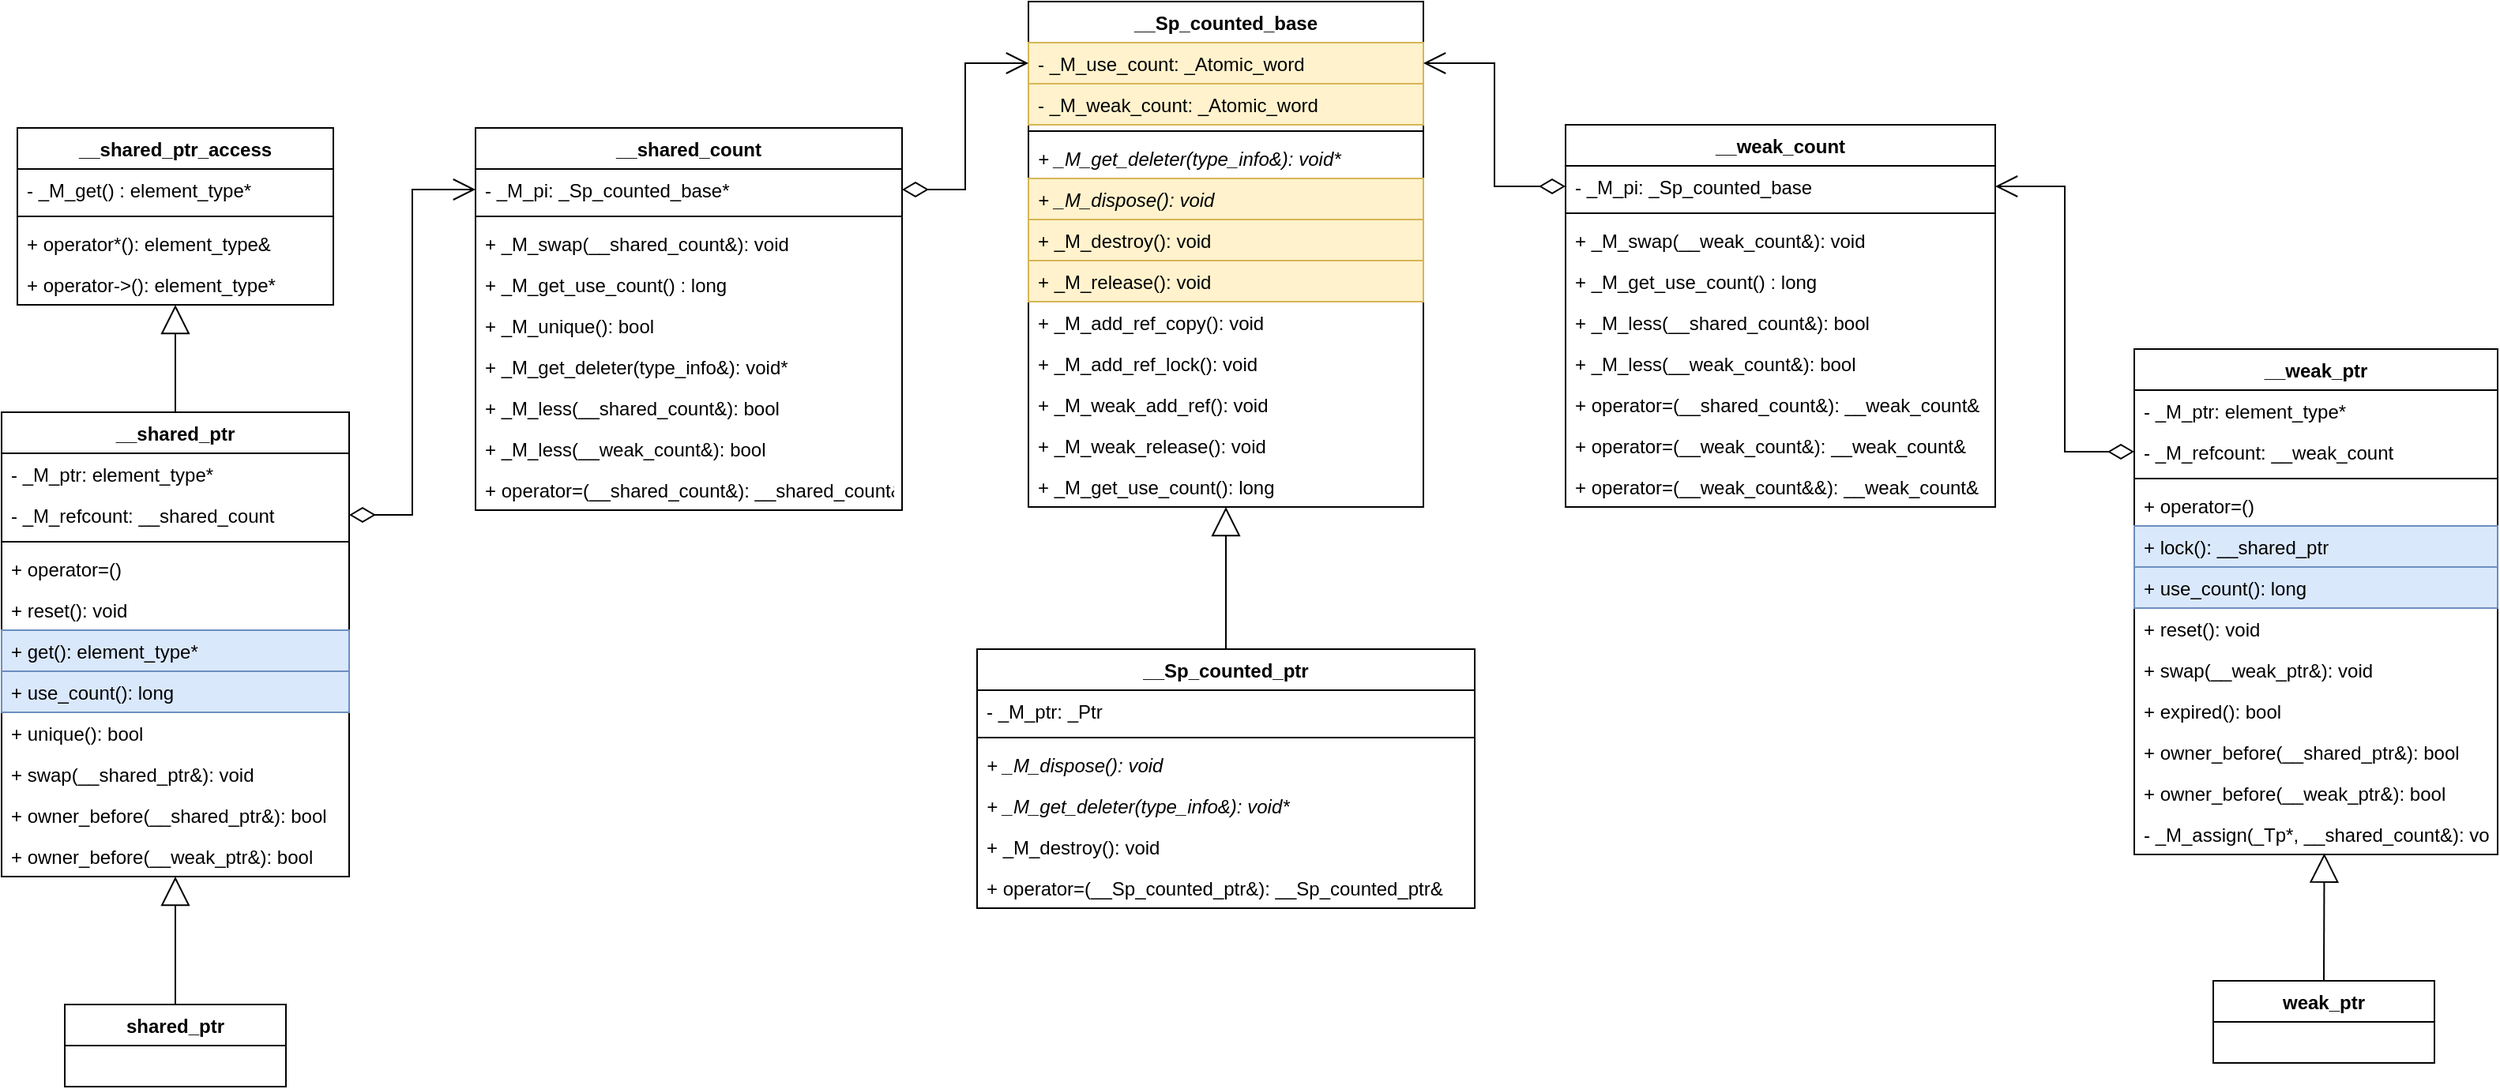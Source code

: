 <mxfile version="17.4.6" type="github">
  <diagram id="pStGfHeFSflCPkoYoJwv" name="第 1 页">
    <mxGraphModel dx="1783" dy="861" grid="1" gridSize="10" guides="1" tooltips="1" connect="1" arrows="1" fold="1" page="1" pageScale="1" pageWidth="2336" pageHeight="1654" math="0" shadow="0">
      <root>
        <mxCell id="0" />
        <mxCell id="1" parent="0" />
        <mxCell id="S2Abmo9_S_xprCspmIsj-2" value="shared_ptr" style="swimlane;fontStyle=1;childLayout=stackLayout;horizontal=1;startSize=26;fillColor=none;horizontalStack=0;resizeParent=1;resizeParentMax=0;resizeLast=0;collapsible=1;marginBottom=0;" parent="1" vertex="1">
          <mxGeometry x="160" y="775" width="140" height="52" as="geometry" />
        </mxCell>
        <mxCell id="S2Abmo9_S_xprCspmIsj-6" value="__shared_ptr" style="swimlane;fontStyle=1;align=center;verticalAlign=top;childLayout=stackLayout;horizontal=1;startSize=26;horizontalStack=0;resizeParent=1;resizeParentMax=0;resizeLast=0;collapsible=1;marginBottom=0;" parent="1" vertex="1">
          <mxGeometry x="120" y="400" width="220" height="294" as="geometry" />
        </mxCell>
        <mxCell id="S2Abmo9_S_xprCspmIsj-7" value="- _M_ptr: element_type*" style="text;strokeColor=none;fillColor=none;align=left;verticalAlign=top;spacingLeft=4;spacingRight=4;overflow=hidden;rotatable=0;points=[[0,0.5],[1,0.5]];portConstraint=eastwest;" parent="S2Abmo9_S_xprCspmIsj-6" vertex="1">
          <mxGeometry y="26" width="220" height="26" as="geometry" />
        </mxCell>
        <mxCell id="S2Abmo9_S_xprCspmIsj-14" value="- _M_refcount: __shared_count" style="text;strokeColor=none;fillColor=none;align=left;verticalAlign=top;spacingLeft=4;spacingRight=4;overflow=hidden;rotatable=0;points=[[0,0.5],[1,0.5]];portConstraint=eastwest;" parent="S2Abmo9_S_xprCspmIsj-6" vertex="1">
          <mxGeometry y="52" width="220" height="26" as="geometry" />
        </mxCell>
        <mxCell id="S2Abmo9_S_xprCspmIsj-8" value="" style="line;strokeWidth=1;fillColor=none;align=left;verticalAlign=middle;spacingTop=-1;spacingLeft=3;spacingRight=3;rotatable=0;labelPosition=right;points=[];portConstraint=eastwest;" parent="S2Abmo9_S_xprCspmIsj-6" vertex="1">
          <mxGeometry y="78" width="220" height="8" as="geometry" />
        </mxCell>
        <mxCell id="S2Abmo9_S_xprCspmIsj-9" value="+ operator=()" style="text;strokeColor=none;fillColor=none;align=left;verticalAlign=top;spacingLeft=4;spacingRight=4;overflow=hidden;rotatable=0;points=[[0,0.5],[1,0.5]];portConstraint=eastwest;" parent="S2Abmo9_S_xprCspmIsj-6" vertex="1">
          <mxGeometry y="86" width="220" height="26" as="geometry" />
        </mxCell>
        <mxCell id="S2Abmo9_S_xprCspmIsj-24" value="+ reset(): void&#xa;" style="text;strokeColor=none;fillColor=none;align=left;verticalAlign=top;spacingLeft=4;spacingRight=4;overflow=hidden;rotatable=0;points=[[0,0.5],[1,0.5]];portConstraint=eastwest;" parent="S2Abmo9_S_xprCspmIsj-6" vertex="1">
          <mxGeometry y="112" width="220" height="26" as="geometry" />
        </mxCell>
        <mxCell id="S2Abmo9_S_xprCspmIsj-15" value="+ get(): element_type* &#xa;" style="text;strokeColor=#6c8ebf;fillColor=#dae8fc;align=left;verticalAlign=top;spacingLeft=4;spacingRight=4;overflow=hidden;rotatable=0;points=[[0,0.5],[1,0.5]];portConstraint=eastwest;" parent="S2Abmo9_S_xprCspmIsj-6" vertex="1">
          <mxGeometry y="138" width="220" height="26" as="geometry" />
        </mxCell>
        <mxCell id="S2Abmo9_S_xprCspmIsj-17" value="+ use_count(): long" style="text;strokeColor=#6c8ebf;fillColor=#dae8fc;align=left;verticalAlign=top;spacingLeft=4;spacingRight=4;overflow=hidden;rotatable=0;points=[[0,0.5],[1,0.5]];portConstraint=eastwest;" parent="S2Abmo9_S_xprCspmIsj-6" vertex="1">
          <mxGeometry y="164" width="220" height="26" as="geometry" />
        </mxCell>
        <mxCell id="S2Abmo9_S_xprCspmIsj-16" value="+ unique(): bool" style="text;strokeColor=none;fillColor=none;align=left;verticalAlign=top;spacingLeft=4;spacingRight=4;overflow=hidden;rotatable=0;points=[[0,0.5],[1,0.5]];portConstraint=eastwest;" parent="S2Abmo9_S_xprCspmIsj-6" vertex="1">
          <mxGeometry y="190" width="220" height="26" as="geometry" />
        </mxCell>
        <mxCell id="S2Abmo9_S_xprCspmIsj-18" value="+ swap(__shared_ptr&amp;): void" style="text;strokeColor=none;fillColor=none;align=left;verticalAlign=top;spacingLeft=4;spacingRight=4;overflow=hidden;rotatable=0;points=[[0,0.5],[1,0.5]];portConstraint=eastwest;" parent="S2Abmo9_S_xprCspmIsj-6" vertex="1">
          <mxGeometry y="216" width="220" height="26" as="geometry" />
        </mxCell>
        <mxCell id="S2Abmo9_S_xprCspmIsj-19" value="+ owner_before(__shared_ptr&amp;): bool" style="text;strokeColor=none;fillColor=none;align=left;verticalAlign=top;spacingLeft=4;spacingRight=4;overflow=hidden;rotatable=0;points=[[0,0.5],[1,0.5]];portConstraint=eastwest;" parent="S2Abmo9_S_xprCspmIsj-6" vertex="1">
          <mxGeometry y="242" width="220" height="26" as="geometry" />
        </mxCell>
        <mxCell id="S2Abmo9_S_xprCspmIsj-122" value="+ owner_before(__weak_ptr&amp;): bool" style="text;strokeColor=none;fillColor=none;align=left;verticalAlign=top;spacingLeft=4;spacingRight=4;overflow=hidden;rotatable=0;points=[[0,0.5],[1,0.5]];portConstraint=eastwest;" parent="S2Abmo9_S_xprCspmIsj-6" vertex="1">
          <mxGeometry y="268" width="220" height="26" as="geometry" />
        </mxCell>
        <mxCell id="S2Abmo9_S_xprCspmIsj-23" value="" style="endArrow=block;endSize=16;endFill=0;html=1;rounded=0;exitX=0.5;exitY=0;exitDx=0;exitDy=0;" parent="1" source="S2Abmo9_S_xprCspmIsj-2" target="S2Abmo9_S_xprCspmIsj-122" edge="1">
          <mxGeometry width="160" relative="1" as="geometry">
            <mxPoint x="230" y="730" as="sourcePoint" />
            <mxPoint x="230" y="700" as="targetPoint" />
          </mxGeometry>
        </mxCell>
        <mxCell id="S2Abmo9_S_xprCspmIsj-25" value="__shared_ptr_access" style="swimlane;fontStyle=1;align=center;verticalAlign=top;childLayout=stackLayout;horizontal=1;startSize=26;horizontalStack=0;resizeParent=1;resizeParentMax=0;resizeLast=0;collapsible=1;marginBottom=0;" parent="1" vertex="1">
          <mxGeometry x="130" y="220" width="200" height="112" as="geometry" />
        </mxCell>
        <mxCell id="S2Abmo9_S_xprCspmIsj-26" value="- _M_get() : element_type*" style="text;strokeColor=none;fillColor=none;align=left;verticalAlign=top;spacingLeft=4;spacingRight=4;overflow=hidden;rotatable=0;points=[[0,0.5],[1,0.5]];portConstraint=eastwest;" parent="S2Abmo9_S_xprCspmIsj-25" vertex="1">
          <mxGeometry y="26" width="200" height="26" as="geometry" />
        </mxCell>
        <mxCell id="S2Abmo9_S_xprCspmIsj-28" value="" style="line;strokeWidth=1;fillColor=none;align=left;verticalAlign=middle;spacingTop=-1;spacingLeft=3;spacingRight=3;rotatable=0;labelPosition=right;points=[];portConstraint=eastwest;" parent="S2Abmo9_S_xprCspmIsj-25" vertex="1">
          <mxGeometry y="52" width="200" height="8" as="geometry" />
        </mxCell>
        <mxCell id="S2Abmo9_S_xprCspmIsj-29" value="+ operator*(): element_type&amp;" style="text;strokeColor=none;fillColor=none;align=left;verticalAlign=top;spacingLeft=4;spacingRight=4;overflow=hidden;rotatable=0;points=[[0,0.5],[1,0.5]];portConstraint=eastwest;" parent="S2Abmo9_S_xprCspmIsj-25" vertex="1">
          <mxGeometry y="60" width="200" height="26" as="geometry" />
        </mxCell>
        <mxCell id="S2Abmo9_S_xprCspmIsj-35" value="+ operator-&gt;(): element_type*" style="text;strokeColor=none;fillColor=none;align=left;verticalAlign=top;spacingLeft=4;spacingRight=4;overflow=hidden;rotatable=0;points=[[0,0.5],[1,0.5]];portConstraint=eastwest;" parent="S2Abmo9_S_xprCspmIsj-25" vertex="1">
          <mxGeometry y="86" width="200" height="26" as="geometry" />
        </mxCell>
        <mxCell id="S2Abmo9_S_xprCspmIsj-37" value="" style="endArrow=block;endSize=16;endFill=0;html=1;rounded=0;exitX=0.5;exitY=0;exitDx=0;exitDy=0;" parent="1" source="S2Abmo9_S_xprCspmIsj-6" target="S2Abmo9_S_xprCspmIsj-35" edge="1">
          <mxGeometry width="160" relative="1" as="geometry">
            <mxPoint x="250" y="352" as="sourcePoint" />
            <mxPoint x="250" y="290" as="targetPoint" />
          </mxGeometry>
        </mxCell>
        <mxCell id="S2Abmo9_S_xprCspmIsj-38" value="__shared_count" style="swimlane;fontStyle=1;align=center;verticalAlign=top;childLayout=stackLayout;horizontal=1;startSize=26;horizontalStack=0;resizeParent=1;resizeParentMax=0;resizeLast=0;collapsible=1;marginBottom=0;" parent="1" vertex="1">
          <mxGeometry x="420" y="220" width="270" height="242" as="geometry" />
        </mxCell>
        <mxCell id="S2Abmo9_S_xprCspmIsj-39" value="- _M_pi: _Sp_counted_base*" style="text;strokeColor=none;fillColor=none;align=left;verticalAlign=top;spacingLeft=4;spacingRight=4;overflow=hidden;rotatable=0;points=[[0,0.5],[1,0.5]];portConstraint=eastwest;" parent="S2Abmo9_S_xprCspmIsj-38" vertex="1">
          <mxGeometry y="26" width="270" height="26" as="geometry" />
        </mxCell>
        <mxCell id="S2Abmo9_S_xprCspmIsj-41" value="" style="line;strokeWidth=1;fillColor=none;align=left;verticalAlign=middle;spacingTop=-1;spacingLeft=3;spacingRight=3;rotatable=0;labelPosition=right;points=[];portConstraint=eastwest;" parent="S2Abmo9_S_xprCspmIsj-38" vertex="1">
          <mxGeometry y="52" width="270" height="8" as="geometry" />
        </mxCell>
        <mxCell id="S2Abmo9_S_xprCspmIsj-49" value="+ _M_swap(__shared_count&amp;): void" style="text;strokeColor=none;fillColor=none;align=left;verticalAlign=top;spacingLeft=4;spacingRight=4;overflow=hidden;rotatable=0;points=[[0,0.5],[1,0.5]];portConstraint=eastwest;" parent="S2Abmo9_S_xprCspmIsj-38" vertex="1">
          <mxGeometry y="60" width="270" height="26" as="geometry" />
        </mxCell>
        <mxCell id="S2Abmo9_S_xprCspmIsj-50" value="+ _M_get_use_count() : long" style="text;strokeColor=none;fillColor=none;align=left;verticalAlign=top;spacingLeft=4;spacingRight=4;overflow=hidden;rotatable=0;points=[[0,0.5],[1,0.5]];portConstraint=eastwest;" parent="S2Abmo9_S_xprCspmIsj-38" vertex="1">
          <mxGeometry y="86" width="270" height="26" as="geometry" />
        </mxCell>
        <mxCell id="S2Abmo9_S_xprCspmIsj-51" value="+ _M_unique(): bool" style="text;strokeColor=none;fillColor=none;align=left;verticalAlign=top;spacingLeft=4;spacingRight=4;overflow=hidden;rotatable=0;points=[[0,0.5],[1,0.5]];portConstraint=eastwest;" parent="S2Abmo9_S_xprCspmIsj-38" vertex="1">
          <mxGeometry y="112" width="270" height="26" as="geometry" />
        </mxCell>
        <mxCell id="S2Abmo9_S_xprCspmIsj-52" value="+ _M_get_deleter(type_info&amp;): void*" style="text;strokeColor=none;fillColor=none;align=left;verticalAlign=top;spacingLeft=4;spacingRight=4;overflow=hidden;rotatable=0;points=[[0,0.5],[1,0.5]];portConstraint=eastwest;" parent="S2Abmo9_S_xprCspmIsj-38" vertex="1">
          <mxGeometry y="138" width="270" height="26" as="geometry" />
        </mxCell>
        <mxCell id="S2Abmo9_S_xprCspmIsj-53" value="+ _M_less(__shared_count&amp;): bool" style="text;strokeColor=none;fillColor=none;align=left;verticalAlign=top;spacingLeft=4;spacingRight=4;overflow=hidden;rotatable=0;points=[[0,0.5],[1,0.5]];portConstraint=eastwest;" parent="S2Abmo9_S_xprCspmIsj-38" vertex="1">
          <mxGeometry y="164" width="270" height="26" as="geometry" />
        </mxCell>
        <mxCell id="S2Abmo9_S_xprCspmIsj-54" value="+ _M_less(__weak_count&amp;): bool" style="text;strokeColor=none;fillColor=none;align=left;verticalAlign=top;spacingLeft=4;spacingRight=4;overflow=hidden;rotatable=0;points=[[0,0.5],[1,0.5]];portConstraint=eastwest;" parent="S2Abmo9_S_xprCspmIsj-38" vertex="1">
          <mxGeometry y="190" width="270" height="26" as="geometry" />
        </mxCell>
        <mxCell id="S2Abmo9_S_xprCspmIsj-130" value="+ operator=(__shared_count&amp;): __shared_count&amp;" style="text;strokeColor=none;fillColor=none;align=left;verticalAlign=top;spacingLeft=4;spacingRight=4;overflow=hidden;rotatable=0;points=[[0,0.5],[1,0.5]];portConstraint=eastwest;" parent="S2Abmo9_S_xprCspmIsj-38" vertex="1">
          <mxGeometry y="216" width="270" height="26" as="geometry" />
        </mxCell>
        <mxCell id="S2Abmo9_S_xprCspmIsj-55" value="" style="endArrow=open;html=1;endSize=12;startArrow=diamondThin;startSize=14;startFill=0;edgeStyle=orthogonalEdgeStyle;rounded=0;exitX=1;exitY=0.5;exitDx=0;exitDy=0;entryX=0;entryY=0.5;entryDx=0;entryDy=0;" parent="1" source="S2Abmo9_S_xprCspmIsj-14" target="S2Abmo9_S_xprCspmIsj-39" edge="1">
          <mxGeometry relative="1" as="geometry">
            <mxPoint x="330" y="240" as="sourcePoint" />
            <mxPoint x="490" y="240" as="targetPoint" />
          </mxGeometry>
        </mxCell>
        <mxCell id="S2Abmo9_S_xprCspmIsj-58" value="__Sp_counted_base" style="swimlane;fontStyle=1;align=center;verticalAlign=top;childLayout=stackLayout;horizontal=1;startSize=26;horizontalStack=0;resizeParent=1;resizeParentMax=0;resizeLast=0;collapsible=1;marginBottom=0;" parent="1" vertex="1">
          <mxGeometry x="770" y="140" width="250" height="320" as="geometry" />
        </mxCell>
        <mxCell id="S2Abmo9_S_xprCspmIsj-59" value="- _M_use_count: _Atomic_word" style="text;strokeColor=#d6b656;fillColor=#fff2cc;align=left;verticalAlign=top;spacingLeft=4;spacingRight=4;overflow=hidden;rotatable=0;points=[[0,0.5],[1,0.5]];portConstraint=eastwest;" parent="S2Abmo9_S_xprCspmIsj-58" vertex="1">
          <mxGeometry y="26" width="250" height="26" as="geometry" />
        </mxCell>
        <mxCell id="S2Abmo9_S_xprCspmIsj-67" value="- _M_weak_count: _Atomic_word" style="text;strokeColor=#d6b656;fillColor=#fff2cc;align=left;verticalAlign=top;spacingLeft=4;spacingRight=4;overflow=hidden;rotatable=0;points=[[0,0.5],[1,0.5]];portConstraint=eastwest;" parent="S2Abmo9_S_xprCspmIsj-58" vertex="1">
          <mxGeometry y="52" width="250" height="26" as="geometry" />
        </mxCell>
        <mxCell id="S2Abmo9_S_xprCspmIsj-60" value="" style="line;strokeWidth=1;fillColor=none;align=left;verticalAlign=middle;spacingTop=-1;spacingLeft=3;spacingRight=3;rotatable=0;labelPosition=right;points=[];portConstraint=eastwest;" parent="S2Abmo9_S_xprCspmIsj-58" vertex="1">
          <mxGeometry y="78" width="250" height="8" as="geometry" />
        </mxCell>
        <mxCell id="S2Abmo9_S_xprCspmIsj-69" value="+ _M_get_deleter(type_info&amp;): void*" style="text;strokeColor=none;fillColor=none;align=left;verticalAlign=top;spacingLeft=4;spacingRight=4;overflow=hidden;rotatable=0;points=[[0,0.5],[1,0.5]];portConstraint=eastwest;fontStyle=2" parent="S2Abmo9_S_xprCspmIsj-58" vertex="1">
          <mxGeometry y="86" width="250" height="26" as="geometry" />
        </mxCell>
        <mxCell id="S2Abmo9_S_xprCspmIsj-66" value="+ _M_dispose(): void" style="text;strokeColor=#d6b656;fillColor=#fff2cc;align=left;verticalAlign=top;spacingLeft=4;spacingRight=4;overflow=hidden;rotatable=0;points=[[0,0.5],[1,0.5]];portConstraint=eastwest;fontStyle=2" parent="S2Abmo9_S_xprCspmIsj-58" vertex="1">
          <mxGeometry y="112" width="250" height="26" as="geometry" />
        </mxCell>
        <mxCell id="S2Abmo9_S_xprCspmIsj-68" value="+ _M_destroy(): void" style="text;strokeColor=#d6b656;fillColor=#fff2cc;align=left;verticalAlign=top;spacingLeft=4;spacingRight=4;overflow=hidden;rotatable=0;points=[[0,0.5],[1,0.5]];portConstraint=eastwest;fontStyle=0" parent="S2Abmo9_S_xprCspmIsj-58" vertex="1">
          <mxGeometry y="138" width="250" height="26" as="geometry" />
        </mxCell>
        <mxCell id="S2Abmo9_S_xprCspmIsj-72" value="+ _M_release(): void" style="text;strokeColor=#d6b656;fillColor=#fff2cc;align=left;verticalAlign=top;spacingLeft=4;spacingRight=4;overflow=hidden;rotatable=0;points=[[0,0.5],[1,0.5]];portConstraint=eastwest;fontStyle=0" parent="S2Abmo9_S_xprCspmIsj-58" vertex="1">
          <mxGeometry y="164" width="250" height="26" as="geometry" />
        </mxCell>
        <mxCell id="S2Abmo9_S_xprCspmIsj-70" value="+ _M_add_ref_copy(): void" style="text;strokeColor=none;fillColor=none;align=left;verticalAlign=top;spacingLeft=4;spacingRight=4;overflow=hidden;rotatable=0;points=[[0,0.5],[1,0.5]];portConstraint=eastwest;fontStyle=0" parent="S2Abmo9_S_xprCspmIsj-58" vertex="1">
          <mxGeometry y="190" width="250" height="26" as="geometry" />
        </mxCell>
        <mxCell id="S2Abmo9_S_xprCspmIsj-71" value="+ _M_add_ref_lock(): void" style="text;strokeColor=none;fillColor=none;align=left;verticalAlign=top;spacingLeft=4;spacingRight=4;overflow=hidden;rotatable=0;points=[[0,0.5],[1,0.5]];portConstraint=eastwest;fontStyle=0" parent="S2Abmo9_S_xprCspmIsj-58" vertex="1">
          <mxGeometry y="216" width="250" height="26" as="geometry" />
        </mxCell>
        <mxCell id="S2Abmo9_S_xprCspmIsj-73" value="+ _M_weak_add_ref(): void" style="text;strokeColor=none;fillColor=none;align=left;verticalAlign=top;spacingLeft=4;spacingRight=4;overflow=hidden;rotatable=0;points=[[0,0.5],[1,0.5]];portConstraint=eastwest;fontStyle=0" parent="S2Abmo9_S_xprCspmIsj-58" vertex="1">
          <mxGeometry y="242" width="250" height="26" as="geometry" />
        </mxCell>
        <mxCell id="S2Abmo9_S_xprCspmIsj-74" value="+ _M_weak_release(): void" style="text;strokeColor=none;fillColor=none;align=left;verticalAlign=top;spacingLeft=4;spacingRight=4;overflow=hidden;rotatable=0;points=[[0,0.5],[1,0.5]];portConstraint=eastwest;fontStyle=0" parent="S2Abmo9_S_xprCspmIsj-58" vertex="1">
          <mxGeometry y="268" width="250" height="26" as="geometry" />
        </mxCell>
        <mxCell id="S2Abmo9_S_xprCspmIsj-75" value="+ _M_get_use_count(): long" style="text;strokeColor=none;fillColor=none;align=left;verticalAlign=top;spacingLeft=4;spacingRight=4;overflow=hidden;rotatable=0;points=[[0,0.5],[1,0.5]];portConstraint=eastwest;fontStyle=0" parent="S2Abmo9_S_xprCspmIsj-58" vertex="1">
          <mxGeometry y="294" width="250" height="26" as="geometry" />
        </mxCell>
        <mxCell id="S2Abmo9_S_xprCspmIsj-76" value="" style="endArrow=open;html=1;endSize=12;startArrow=diamondThin;startSize=14;startFill=0;edgeStyle=orthogonalEdgeStyle;rounded=0;exitX=1;exitY=0.5;exitDx=0;exitDy=0;entryX=0;entryY=0.5;entryDx=0;entryDy=0;" parent="1" source="S2Abmo9_S_xprCspmIsj-39" target="S2Abmo9_S_xprCspmIsj-59" edge="1">
          <mxGeometry relative="1" as="geometry">
            <mxPoint x="360" y="475" as="sourcePoint" />
            <mxPoint x="450" y="269" as="targetPoint" />
          </mxGeometry>
        </mxCell>
        <mxCell id="S2Abmo9_S_xprCspmIsj-77" value="__Sp_counted_ptr" style="swimlane;fontStyle=1;align=center;verticalAlign=top;childLayout=stackLayout;horizontal=1;startSize=26;horizontalStack=0;resizeParent=1;resizeParentMax=0;resizeLast=0;collapsible=1;marginBottom=0;" parent="1" vertex="1">
          <mxGeometry x="737.5" y="550" width="315" height="164" as="geometry" />
        </mxCell>
        <mxCell id="S2Abmo9_S_xprCspmIsj-78" value="- _M_ptr: _Ptr" style="text;strokeColor=none;fillColor=none;align=left;verticalAlign=top;spacingLeft=4;spacingRight=4;overflow=hidden;rotatable=0;points=[[0,0.5],[1,0.5]];portConstraint=eastwest;" parent="S2Abmo9_S_xprCspmIsj-77" vertex="1">
          <mxGeometry y="26" width="315" height="26" as="geometry" />
        </mxCell>
        <mxCell id="S2Abmo9_S_xprCspmIsj-80" value="" style="line;strokeWidth=1;fillColor=none;align=left;verticalAlign=middle;spacingTop=-1;spacingLeft=3;spacingRight=3;rotatable=0;labelPosition=right;points=[];portConstraint=eastwest;" parent="S2Abmo9_S_xprCspmIsj-77" vertex="1">
          <mxGeometry y="52" width="315" height="8" as="geometry" />
        </mxCell>
        <mxCell id="S2Abmo9_S_xprCspmIsj-81" value="+ _M_dispose(): void" style="text;strokeColor=none;fillColor=none;align=left;verticalAlign=top;spacingLeft=4;spacingRight=4;overflow=hidden;rotatable=0;points=[[0,0.5],[1,0.5]];portConstraint=eastwest;fontStyle=2" parent="S2Abmo9_S_xprCspmIsj-77" vertex="1">
          <mxGeometry y="60" width="315" height="26" as="geometry" />
        </mxCell>
        <mxCell id="S2Abmo9_S_xprCspmIsj-82" value="+ _M_get_deleter(type_info&amp;): void*" style="text;strokeColor=none;fillColor=none;align=left;verticalAlign=top;spacingLeft=4;spacingRight=4;overflow=hidden;rotatable=0;points=[[0,0.5],[1,0.5]];portConstraint=eastwest;fontStyle=2" parent="S2Abmo9_S_xprCspmIsj-77" vertex="1">
          <mxGeometry y="86" width="315" height="26" as="geometry" />
        </mxCell>
        <mxCell id="S2Abmo9_S_xprCspmIsj-83" value="+ _M_destroy(): void" style="text;strokeColor=none;fillColor=none;align=left;verticalAlign=top;spacingLeft=4;spacingRight=4;overflow=hidden;rotatable=0;points=[[0,0.5],[1,0.5]];portConstraint=eastwest;fontStyle=0" parent="S2Abmo9_S_xprCspmIsj-77" vertex="1">
          <mxGeometry y="112" width="315" height="26" as="geometry" />
        </mxCell>
        <mxCell id="S2Abmo9_S_xprCspmIsj-89" value="+ operator=(__Sp_counted_ptr&amp;): __Sp_counted_ptr&amp;" style="text;strokeColor=none;fillColor=none;align=left;verticalAlign=top;spacingLeft=4;spacingRight=4;overflow=hidden;rotatable=0;points=[[0,0.5],[1,0.5]];portConstraint=eastwest;fontStyle=0" parent="S2Abmo9_S_xprCspmIsj-77" vertex="1">
          <mxGeometry y="138" width="315" height="26" as="geometry" />
        </mxCell>
        <mxCell id="S2Abmo9_S_xprCspmIsj-90" value="" style="endArrow=block;endSize=16;endFill=0;html=1;rounded=0;exitX=0.5;exitY=0;exitDx=0;exitDy=0;" parent="1" source="S2Abmo9_S_xprCspmIsj-77" target="S2Abmo9_S_xprCspmIsj-75" edge="1">
          <mxGeometry width="160" relative="1" as="geometry">
            <mxPoint x="900" y="612" as="sourcePoint" />
            <mxPoint x="895" y="540" as="targetPoint" />
          </mxGeometry>
        </mxCell>
        <mxCell id="S2Abmo9_S_xprCspmIsj-93" value="__weak_count" style="swimlane;fontStyle=1;align=center;verticalAlign=top;childLayout=stackLayout;horizontal=1;startSize=26;horizontalStack=0;resizeParent=1;resizeParentMax=0;resizeLast=0;collapsible=1;marginBottom=0;" parent="1" vertex="1">
          <mxGeometry x="1110" y="218" width="272" height="242" as="geometry" />
        </mxCell>
        <mxCell id="S2Abmo9_S_xprCspmIsj-94" value="- _M_pi: _Sp_counted_base" style="text;strokeColor=none;fillColor=none;align=left;verticalAlign=top;spacingLeft=4;spacingRight=4;overflow=hidden;rotatable=0;points=[[0,0.5],[1,0.5]];portConstraint=eastwest;" parent="S2Abmo9_S_xprCspmIsj-93" vertex="1">
          <mxGeometry y="26" width="272" height="26" as="geometry" />
        </mxCell>
        <mxCell id="S2Abmo9_S_xprCspmIsj-95" value="" style="line;strokeWidth=1;fillColor=none;align=left;verticalAlign=middle;spacingTop=-1;spacingLeft=3;spacingRight=3;rotatable=0;labelPosition=right;points=[];portConstraint=eastwest;" parent="S2Abmo9_S_xprCspmIsj-93" vertex="1">
          <mxGeometry y="52" width="272" height="8" as="geometry" />
        </mxCell>
        <mxCell id="S2Abmo9_S_xprCspmIsj-96" value="+ _M_swap(__weak_count&amp;): void" style="text;strokeColor=none;fillColor=none;align=left;verticalAlign=top;spacingLeft=4;spacingRight=4;overflow=hidden;rotatable=0;points=[[0,0.5],[1,0.5]];portConstraint=eastwest;" parent="S2Abmo9_S_xprCspmIsj-93" vertex="1">
          <mxGeometry y="60" width="272" height="26" as="geometry" />
        </mxCell>
        <mxCell id="S2Abmo9_S_xprCspmIsj-97" value="+ _M_get_use_count() : long" style="text;strokeColor=none;fillColor=none;align=left;verticalAlign=top;spacingLeft=4;spacingRight=4;overflow=hidden;rotatable=0;points=[[0,0.5],[1,0.5]];portConstraint=eastwest;" parent="S2Abmo9_S_xprCspmIsj-93" vertex="1">
          <mxGeometry y="86" width="272" height="26" as="geometry" />
        </mxCell>
        <mxCell id="S2Abmo9_S_xprCspmIsj-100" value="+ _M_less(__shared_count&amp;): bool" style="text;strokeColor=none;fillColor=none;align=left;verticalAlign=top;spacingLeft=4;spacingRight=4;overflow=hidden;rotatable=0;points=[[0,0.5],[1,0.5]];portConstraint=eastwest;" parent="S2Abmo9_S_xprCspmIsj-93" vertex="1">
          <mxGeometry y="112" width="272" height="26" as="geometry" />
        </mxCell>
        <mxCell id="S2Abmo9_S_xprCspmIsj-101" value="+ _M_less(__weak_count&amp;): bool" style="text;strokeColor=none;fillColor=none;align=left;verticalAlign=top;spacingLeft=4;spacingRight=4;overflow=hidden;rotatable=0;points=[[0,0.5],[1,0.5]];portConstraint=eastwest;" parent="S2Abmo9_S_xprCspmIsj-93" vertex="1">
          <mxGeometry y="138" width="272" height="26" as="geometry" />
        </mxCell>
        <mxCell id="S2Abmo9_S_xprCspmIsj-102" value="+ operator=(__shared_count&amp;): __weak_count&amp;" style="text;strokeColor=none;fillColor=none;align=left;verticalAlign=top;spacingLeft=4;spacingRight=4;overflow=hidden;rotatable=0;points=[[0,0.5],[1,0.5]];portConstraint=eastwest;" parent="S2Abmo9_S_xprCspmIsj-93" vertex="1">
          <mxGeometry y="164" width="272" height="26" as="geometry" />
        </mxCell>
        <mxCell id="S2Abmo9_S_xprCspmIsj-103" value="+ operator=(__weak_count&amp;): __weak_count&amp;" style="text;strokeColor=none;fillColor=none;align=left;verticalAlign=top;spacingLeft=4;spacingRight=4;overflow=hidden;rotatable=0;points=[[0,0.5],[1,0.5]];portConstraint=eastwest;" parent="S2Abmo9_S_xprCspmIsj-93" vertex="1">
          <mxGeometry y="190" width="272" height="26" as="geometry" />
        </mxCell>
        <mxCell id="S2Abmo9_S_xprCspmIsj-104" value="+ operator=(__weak_count&amp;&amp;): __weak_count&amp;" style="text;strokeColor=none;fillColor=none;align=left;verticalAlign=top;spacingLeft=4;spacingRight=4;overflow=hidden;rotatable=0;points=[[0,0.5],[1,0.5]];portConstraint=eastwest;" parent="S2Abmo9_S_xprCspmIsj-93" vertex="1">
          <mxGeometry y="216" width="272" height="26" as="geometry" />
        </mxCell>
        <mxCell id="S2Abmo9_S_xprCspmIsj-105" value="" style="endArrow=open;html=1;endSize=12;startArrow=diamondThin;startSize=14;startFill=0;edgeStyle=orthogonalEdgeStyle;rounded=0;exitX=0;exitY=0.5;exitDx=0;exitDy=0;entryX=1;entryY=0.5;entryDx=0;entryDy=0;" parent="1" source="S2Abmo9_S_xprCspmIsj-94" target="S2Abmo9_S_xprCspmIsj-59" edge="1">
          <mxGeometry relative="1" as="geometry">
            <mxPoint x="700" y="269" as="sourcePoint" />
            <mxPoint x="780" y="189" as="targetPoint" />
          </mxGeometry>
        </mxCell>
        <mxCell id="S2Abmo9_S_xprCspmIsj-106" value="__weak_ptr" style="swimlane;fontStyle=1;align=center;verticalAlign=top;childLayout=stackLayout;horizontal=1;startSize=26;horizontalStack=0;resizeParent=1;resizeParentMax=0;resizeLast=0;collapsible=1;marginBottom=0;" parent="1" vertex="1">
          <mxGeometry x="1470" y="360" width="230" height="320" as="geometry" />
        </mxCell>
        <mxCell id="S2Abmo9_S_xprCspmIsj-107" value="- _M_ptr: element_type*" style="text;strokeColor=none;fillColor=none;align=left;verticalAlign=top;spacingLeft=4;spacingRight=4;overflow=hidden;rotatable=0;points=[[0,0.5],[1,0.5]];portConstraint=eastwest;" parent="S2Abmo9_S_xprCspmIsj-106" vertex="1">
          <mxGeometry y="26" width="230" height="26" as="geometry" />
        </mxCell>
        <mxCell id="S2Abmo9_S_xprCspmIsj-108" value="- _M_refcount: __weak_count" style="text;strokeColor=none;fillColor=none;align=left;verticalAlign=top;spacingLeft=4;spacingRight=4;overflow=hidden;rotatable=0;points=[[0,0.5],[1,0.5]];portConstraint=eastwest;" parent="S2Abmo9_S_xprCspmIsj-106" vertex="1">
          <mxGeometry y="52" width="230" height="26" as="geometry" />
        </mxCell>
        <mxCell id="S2Abmo9_S_xprCspmIsj-109" value="" style="line;strokeWidth=1;fillColor=none;align=left;verticalAlign=middle;spacingTop=-1;spacingLeft=3;spacingRight=3;rotatable=0;labelPosition=right;points=[];portConstraint=eastwest;" parent="S2Abmo9_S_xprCspmIsj-106" vertex="1">
          <mxGeometry y="78" width="230" height="8" as="geometry" />
        </mxCell>
        <mxCell id="S2Abmo9_S_xprCspmIsj-110" value="+ operator=()" style="text;strokeColor=none;fillColor=none;align=left;verticalAlign=top;spacingLeft=4;spacingRight=4;overflow=hidden;rotatable=0;points=[[0,0.5],[1,0.5]];portConstraint=eastwest;" parent="S2Abmo9_S_xprCspmIsj-106" vertex="1">
          <mxGeometry y="86" width="230" height="26" as="geometry" />
        </mxCell>
        <mxCell id="S2Abmo9_S_xprCspmIsj-111" value="+ lock(): __shared_ptr" style="text;strokeColor=#6c8ebf;fillColor=#dae8fc;align=left;verticalAlign=top;spacingLeft=4;spacingRight=4;overflow=hidden;rotatable=0;points=[[0,0.5],[1,0.5]];portConstraint=eastwest;" parent="S2Abmo9_S_xprCspmIsj-106" vertex="1">
          <mxGeometry y="112" width="230" height="26" as="geometry" />
        </mxCell>
        <mxCell id="S2Abmo9_S_xprCspmIsj-114" value="+ use_count(): long" style="text;strokeColor=#6c8ebf;fillColor=#dae8fc;align=left;verticalAlign=top;spacingLeft=4;spacingRight=4;overflow=hidden;rotatable=0;points=[[0,0.5],[1,0.5]];portConstraint=eastwest;" parent="S2Abmo9_S_xprCspmIsj-106" vertex="1">
          <mxGeometry y="138" width="230" height="26" as="geometry" />
        </mxCell>
        <mxCell id="S2Abmo9_S_xprCspmIsj-119" value="+ reset(): void" style="text;strokeColor=none;fillColor=none;align=left;verticalAlign=top;spacingLeft=4;spacingRight=4;overflow=hidden;rotatable=0;points=[[0,0.5],[1,0.5]];portConstraint=eastwest;" parent="S2Abmo9_S_xprCspmIsj-106" vertex="1">
          <mxGeometry y="164" width="230" height="26" as="geometry" />
        </mxCell>
        <mxCell id="S2Abmo9_S_xprCspmIsj-120" value="+ swap(__weak_ptr&amp;): void" style="text;strokeColor=none;fillColor=none;align=left;verticalAlign=top;spacingLeft=4;spacingRight=4;overflow=hidden;rotatable=0;points=[[0,0.5],[1,0.5]];portConstraint=eastwest;" parent="S2Abmo9_S_xprCspmIsj-106" vertex="1">
          <mxGeometry y="190" width="230" height="26" as="geometry" />
        </mxCell>
        <mxCell id="S2Abmo9_S_xprCspmIsj-117" value="+ expired(): bool" style="text;strokeColor=none;fillColor=none;align=left;verticalAlign=top;spacingLeft=4;spacingRight=4;overflow=hidden;rotatable=0;points=[[0,0.5],[1,0.5]];portConstraint=eastwest;" parent="S2Abmo9_S_xprCspmIsj-106" vertex="1">
          <mxGeometry y="216" width="230" height="26" as="geometry" />
        </mxCell>
        <mxCell id="S2Abmo9_S_xprCspmIsj-116" value="+ owner_before(__shared_ptr&amp;): bool" style="text;strokeColor=none;fillColor=none;align=left;verticalAlign=top;spacingLeft=4;spacingRight=4;overflow=hidden;rotatable=0;points=[[0,0.5],[1,0.5]];portConstraint=eastwest;" parent="S2Abmo9_S_xprCspmIsj-106" vertex="1">
          <mxGeometry y="242" width="230" height="26" as="geometry" />
        </mxCell>
        <mxCell id="S2Abmo9_S_xprCspmIsj-118" value="+ owner_before(__weak_ptr&amp;): bool" style="text;strokeColor=none;fillColor=none;align=left;verticalAlign=top;spacingLeft=4;spacingRight=4;overflow=hidden;rotatable=0;points=[[0,0.5],[1,0.5]];portConstraint=eastwest;" parent="S2Abmo9_S_xprCspmIsj-106" vertex="1">
          <mxGeometry y="268" width="230" height="26" as="geometry" />
        </mxCell>
        <mxCell id="S2Abmo9_S_xprCspmIsj-121" value="- _M_assign(_Tp*, __shared_count&amp;): void" style="text;strokeColor=none;fillColor=none;align=left;verticalAlign=top;spacingLeft=4;spacingRight=4;overflow=hidden;rotatable=0;points=[[0,0.5],[1,0.5]];portConstraint=eastwest;" parent="S2Abmo9_S_xprCspmIsj-106" vertex="1">
          <mxGeometry y="294" width="230" height="26" as="geometry" />
        </mxCell>
        <mxCell id="S2Abmo9_S_xprCspmIsj-124" value="" style="endArrow=open;html=1;endSize=12;startArrow=diamondThin;startSize=14;startFill=0;edgeStyle=orthogonalEdgeStyle;rounded=0;exitX=0;exitY=0.5;exitDx=0;exitDy=0;entryX=1;entryY=0.5;entryDx=0;entryDy=0;" parent="1" source="S2Abmo9_S_xprCspmIsj-108" target="S2Abmo9_S_xprCspmIsj-94" edge="1">
          <mxGeometry relative="1" as="geometry">
            <mxPoint x="370" y="475.0" as="sourcePoint" />
            <mxPoint x="450" y="269" as="targetPoint" />
          </mxGeometry>
        </mxCell>
        <mxCell id="S2Abmo9_S_xprCspmIsj-125" value="weak_ptr" style="swimlane;fontStyle=1;childLayout=stackLayout;horizontal=1;startSize=26;fillColor=none;horizontalStack=0;resizeParent=1;resizeParentMax=0;resizeLast=0;collapsible=1;marginBottom=0;" parent="1" vertex="1">
          <mxGeometry x="1520" y="760" width="140" height="52" as="geometry" />
        </mxCell>
        <mxCell id="S2Abmo9_S_xprCspmIsj-126" value="" style="endArrow=block;endSize=16;endFill=0;html=1;rounded=0;exitX=0.5;exitY=0;exitDx=0;exitDy=0;entryX=0.523;entryY=0.973;entryDx=0;entryDy=0;entryPerimeter=0;" parent="1" source="S2Abmo9_S_xprCspmIsj-125" target="S2Abmo9_S_xprCspmIsj-121" edge="1">
          <mxGeometry width="160" relative="1" as="geometry">
            <mxPoint x="1584.41" y="751" as="sourcePoint" />
            <mxPoint x="1584.41" y="670.0" as="targetPoint" />
          </mxGeometry>
        </mxCell>
      </root>
    </mxGraphModel>
  </diagram>
</mxfile>
